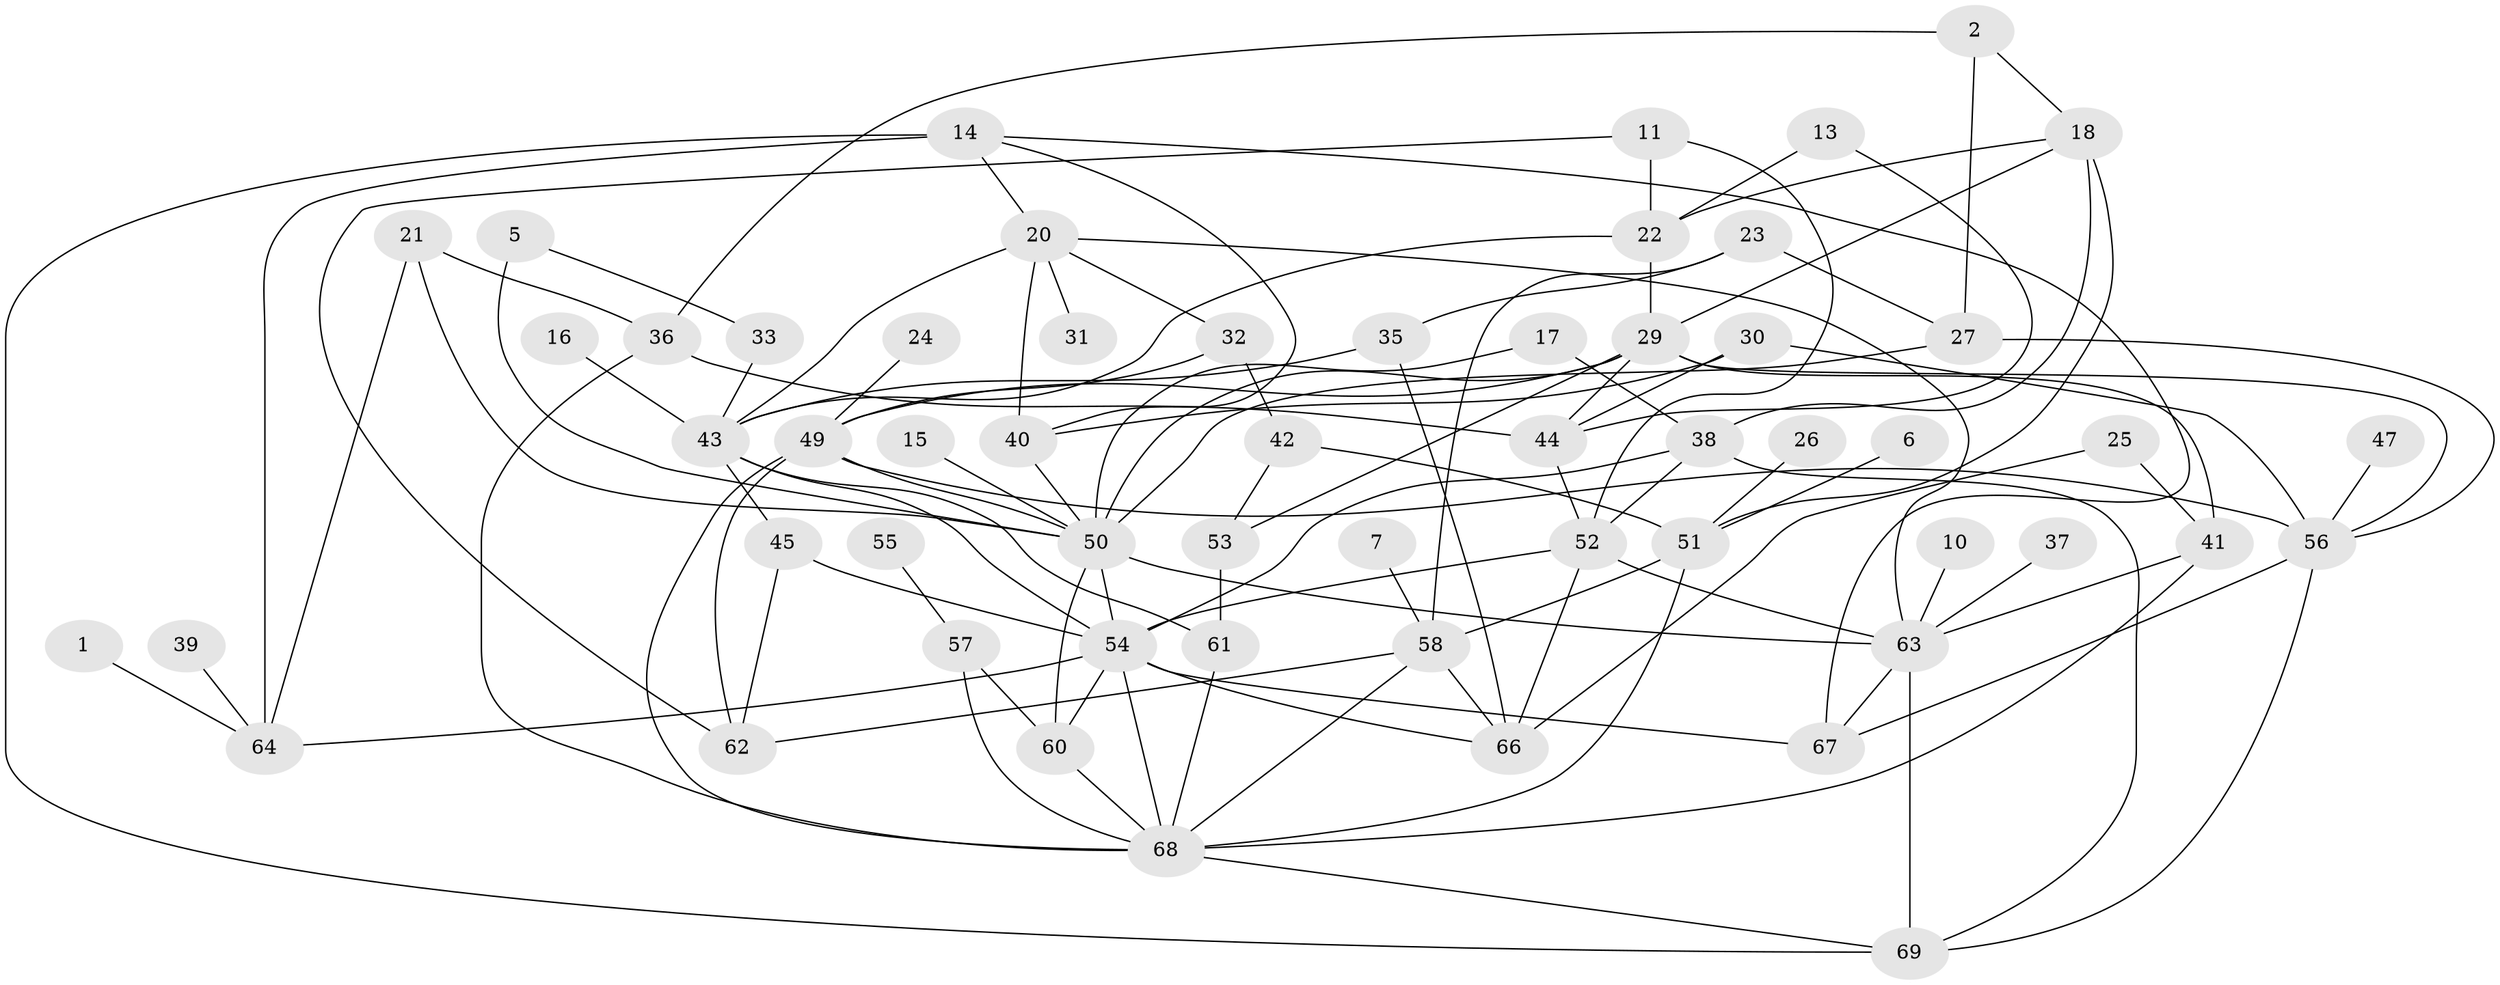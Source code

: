 // original degree distribution, {2: 0.23357664233576642, 1: 0.1678832116788321, 3: 0.24087591240875914, 5: 0.08029197080291971, 4: 0.1386861313868613, 7: 0.0364963503649635, 0: 0.08029197080291971, 6: 0.021897810218978103}
// Generated by graph-tools (version 1.1) at 2025/25/03/09/25 03:25:20]
// undirected, 57 vertices, 110 edges
graph export_dot {
graph [start="1"]
  node [color=gray90,style=filled];
  1;
  2;
  5;
  6;
  7;
  10;
  11;
  13;
  14;
  15;
  16;
  17;
  18;
  20;
  21;
  22;
  23;
  24;
  25;
  26;
  27;
  29;
  30;
  31;
  32;
  33;
  35;
  36;
  37;
  38;
  39;
  40;
  41;
  42;
  43;
  44;
  45;
  47;
  49;
  50;
  51;
  52;
  53;
  54;
  55;
  56;
  57;
  58;
  60;
  61;
  62;
  63;
  64;
  66;
  67;
  68;
  69;
  1 -- 64 [weight=1.0];
  2 -- 18 [weight=1.0];
  2 -- 27 [weight=1.0];
  2 -- 36 [weight=1.0];
  5 -- 33 [weight=1.0];
  5 -- 50 [weight=2.0];
  6 -- 51 [weight=1.0];
  7 -- 58 [weight=1.0];
  10 -- 63 [weight=1.0];
  11 -- 22 [weight=1.0];
  11 -- 52 [weight=1.0];
  11 -- 62 [weight=1.0];
  13 -- 22 [weight=1.0];
  13 -- 44 [weight=1.0];
  14 -- 20 [weight=1.0];
  14 -- 40 [weight=1.0];
  14 -- 64 [weight=1.0];
  14 -- 67 [weight=1.0];
  14 -- 69 [weight=2.0];
  15 -- 50 [weight=1.0];
  16 -- 43 [weight=1.0];
  17 -- 38 [weight=1.0];
  17 -- 50 [weight=1.0];
  18 -- 22 [weight=1.0];
  18 -- 29 [weight=1.0];
  18 -- 38 [weight=1.0];
  18 -- 51 [weight=1.0];
  20 -- 31 [weight=1.0];
  20 -- 32 [weight=1.0];
  20 -- 40 [weight=1.0];
  20 -- 43 [weight=1.0];
  20 -- 63 [weight=1.0];
  21 -- 36 [weight=1.0];
  21 -- 50 [weight=1.0];
  21 -- 64 [weight=1.0];
  22 -- 29 [weight=1.0];
  22 -- 43 [weight=1.0];
  23 -- 27 [weight=1.0];
  23 -- 35 [weight=1.0];
  23 -- 58 [weight=1.0];
  24 -- 49 [weight=1.0];
  25 -- 41 [weight=1.0];
  25 -- 66 [weight=1.0];
  26 -- 51 [weight=1.0];
  27 -- 50 [weight=1.0];
  27 -- 56 [weight=1.0];
  29 -- 41 [weight=1.0];
  29 -- 44 [weight=1.0];
  29 -- 49 [weight=1.0];
  29 -- 50 [weight=1.0];
  29 -- 53 [weight=1.0];
  29 -- 56 [weight=1.0];
  30 -- 40 [weight=1.0];
  30 -- 44 [weight=1.0];
  30 -- 56 [weight=2.0];
  32 -- 42 [weight=1.0];
  32 -- 49 [weight=1.0];
  33 -- 43 [weight=1.0];
  35 -- 43 [weight=1.0];
  35 -- 66 [weight=1.0];
  36 -- 44 [weight=1.0];
  36 -- 68 [weight=1.0];
  37 -- 63 [weight=2.0];
  38 -- 52 [weight=1.0];
  38 -- 54 [weight=1.0];
  38 -- 69 [weight=2.0];
  39 -- 64 [weight=1.0];
  40 -- 50 [weight=1.0];
  41 -- 63 [weight=1.0];
  41 -- 68 [weight=1.0];
  42 -- 51 [weight=1.0];
  42 -- 53 [weight=2.0];
  43 -- 45 [weight=1.0];
  43 -- 54 [weight=1.0];
  43 -- 61 [weight=1.0];
  44 -- 52 [weight=1.0];
  45 -- 54 [weight=1.0];
  45 -- 62 [weight=1.0];
  47 -- 56 [weight=1.0];
  49 -- 50 [weight=1.0];
  49 -- 56 [weight=1.0];
  49 -- 62 [weight=1.0];
  49 -- 68 [weight=1.0];
  50 -- 54 [weight=2.0];
  50 -- 60 [weight=1.0];
  50 -- 63 [weight=1.0];
  51 -- 58 [weight=1.0];
  51 -- 68 [weight=1.0];
  52 -- 54 [weight=1.0];
  52 -- 63 [weight=1.0];
  52 -- 66 [weight=1.0];
  53 -- 61 [weight=1.0];
  54 -- 60 [weight=1.0];
  54 -- 64 [weight=1.0];
  54 -- 66 [weight=1.0];
  54 -- 67 [weight=1.0];
  54 -- 68 [weight=1.0];
  55 -- 57 [weight=1.0];
  56 -- 67 [weight=1.0];
  56 -- 69 [weight=1.0];
  57 -- 60 [weight=1.0];
  57 -- 68 [weight=1.0];
  58 -- 62 [weight=1.0];
  58 -- 66 [weight=1.0];
  58 -- 68 [weight=1.0];
  60 -- 68 [weight=1.0];
  61 -- 68 [weight=1.0];
  63 -- 67 [weight=1.0];
  63 -- 69 [weight=1.0];
  68 -- 69 [weight=1.0];
}
